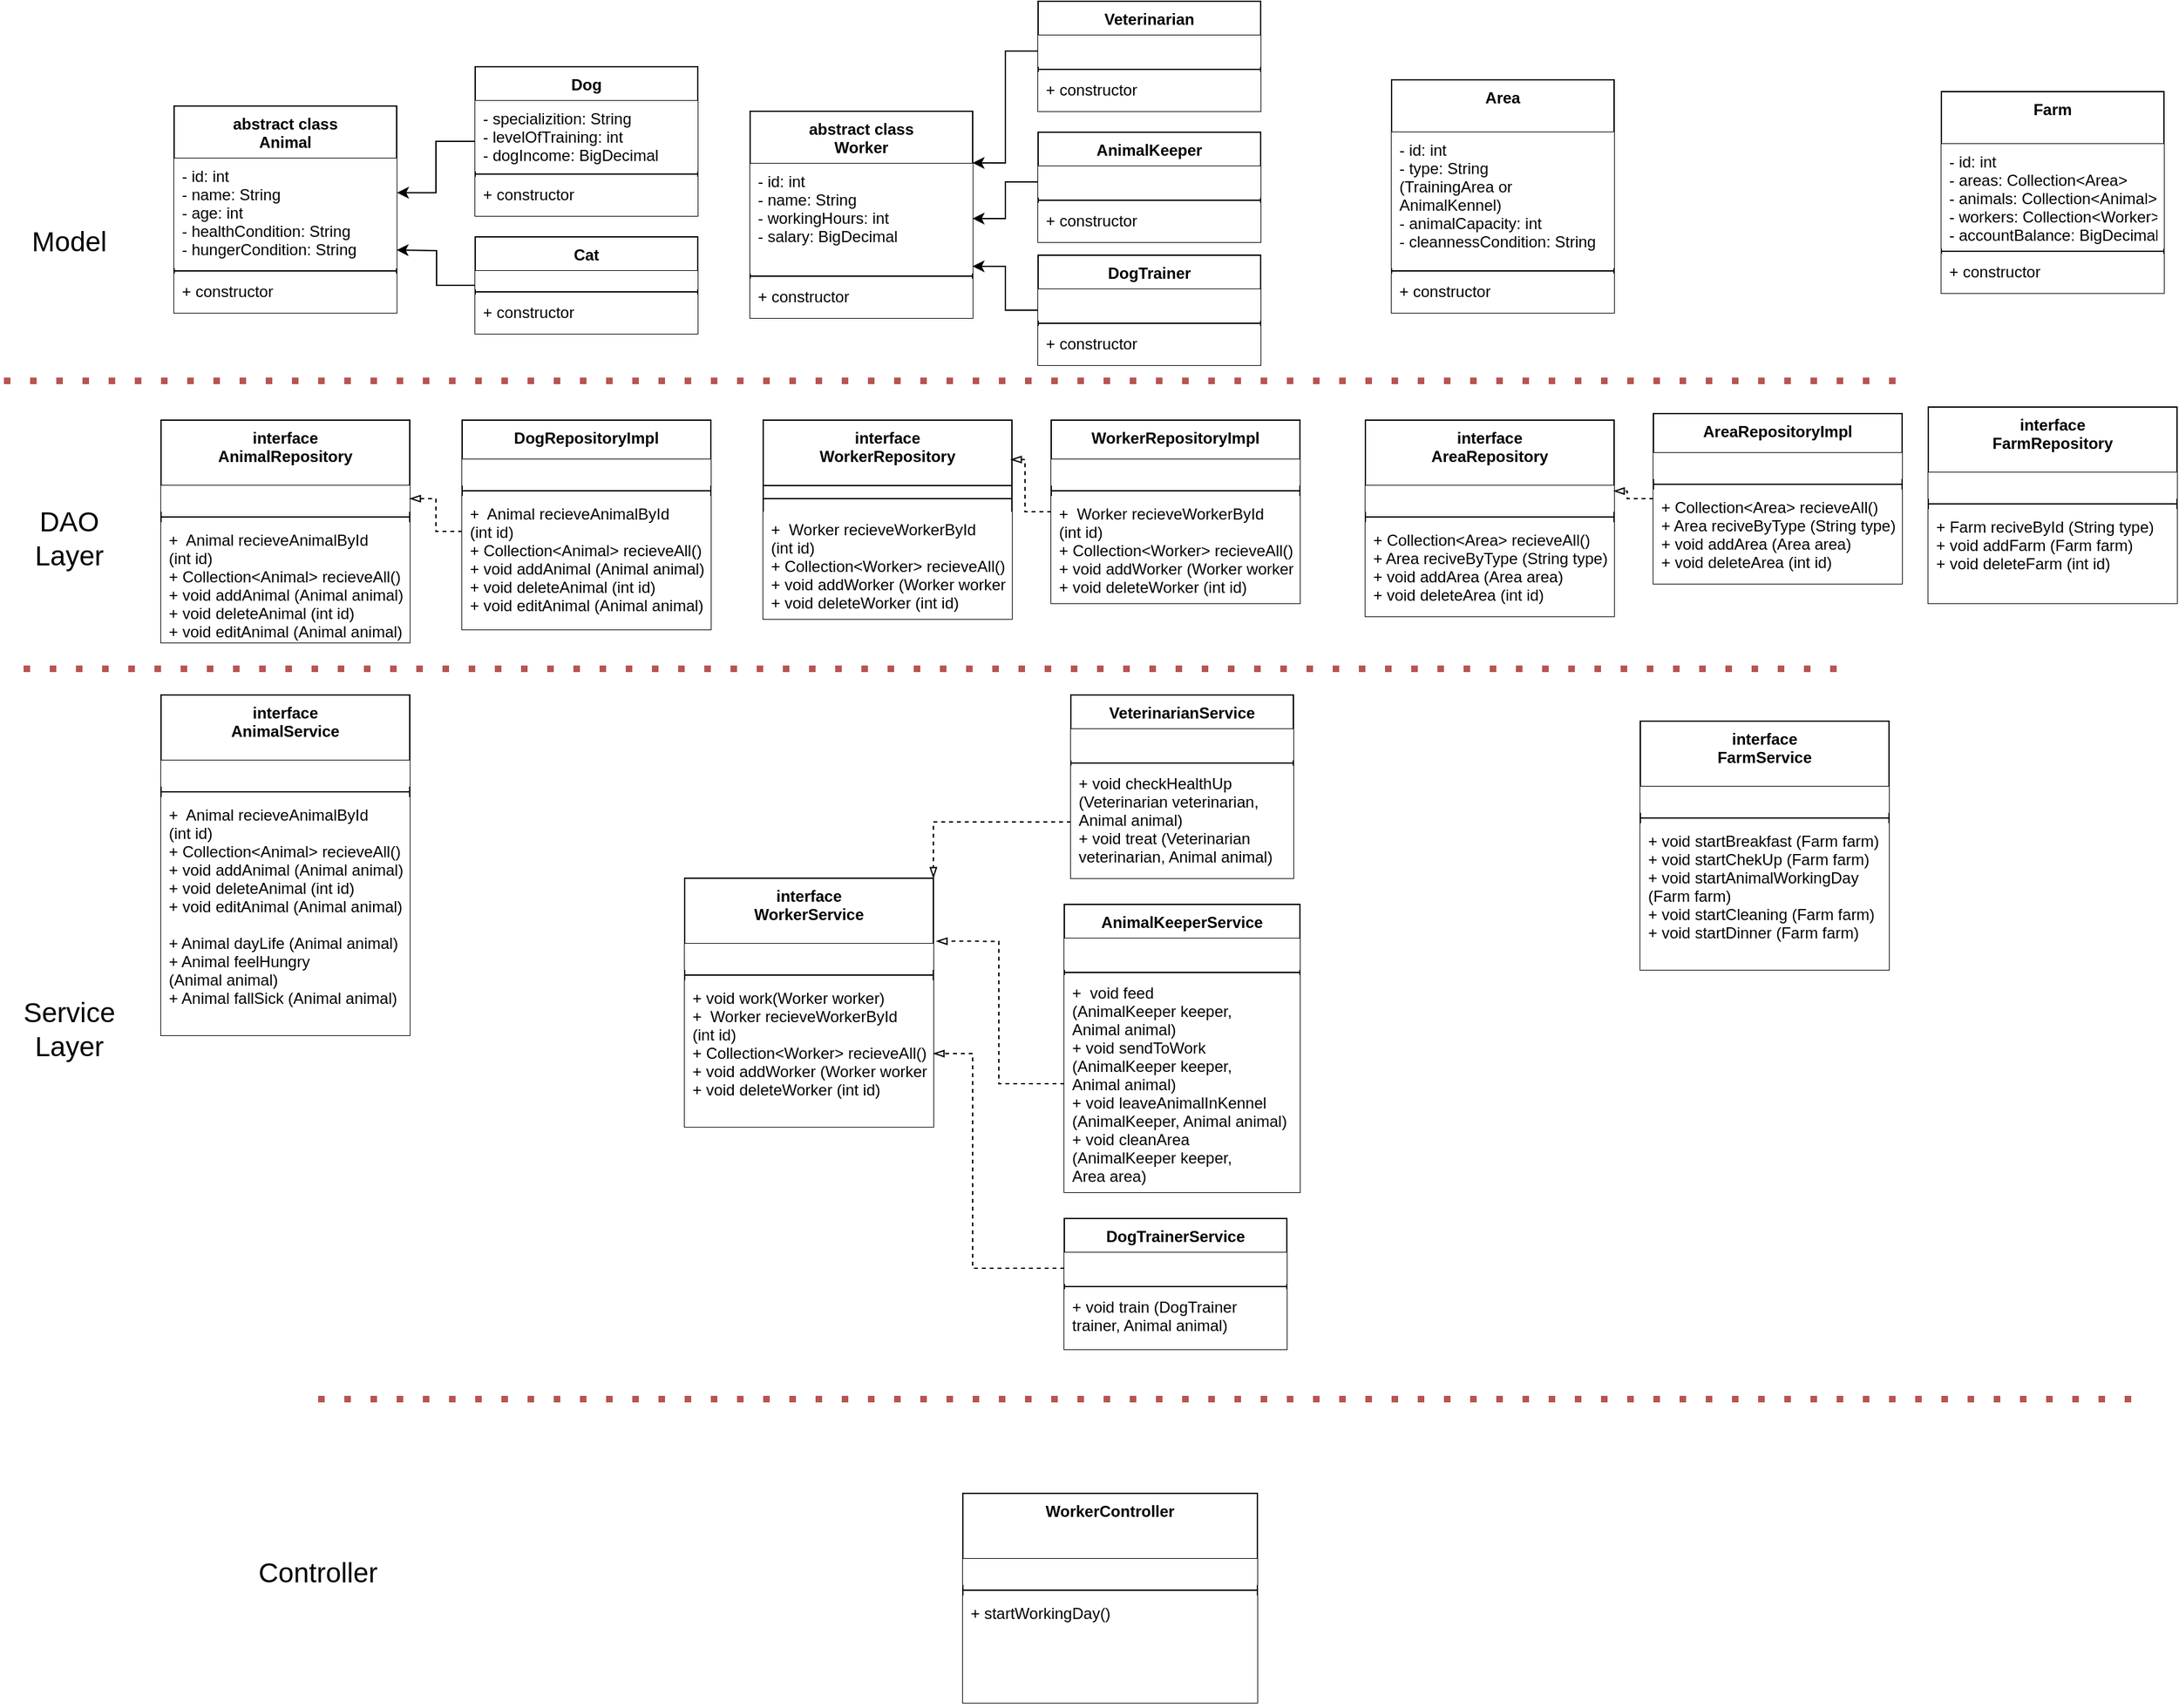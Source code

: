 <mxfile version="14.0.1" type="github">
  <diagram id="qElNir9mSqBX0WAW5DR5" name="Page-1">
    <mxGraphModel dx="1741" dy="1557" grid="1" gridSize="10" guides="1" tooltips="1" connect="1" arrows="1" fold="1" page="1" pageScale="1" pageWidth="850" pageHeight="1100" math="0" shadow="0">
      <root>
        <mxCell id="0" />
        <mxCell id="1" parent="0" />
        <mxCell id="aLwHEmpXXD0iLYEQgi4S-109" style="edgeStyle=orthogonalEdgeStyle;rounded=0;orthogonalLoop=1;jettySize=auto;html=1;entryX=1.002;entryY=0.312;entryDx=0;entryDy=0;entryPerimeter=0;" edge="1" parent="1" source="aLwHEmpXXD0iLYEQgi4S-1" target="aLwHEmpXXD0iLYEQgi4S-30">
          <mxGeometry relative="1" as="geometry" />
        </mxCell>
        <mxCell id="aLwHEmpXXD0iLYEQgi4S-1" value="Dog" style="swimlane;fontStyle=1;align=center;verticalAlign=top;childLayout=stackLayout;horizontal=1;startSize=26;horizontalStack=0;resizeParent=1;resizeParentMax=0;resizeLast=0;collapsible=1;marginBottom=0;fillColor=#FFFFFF;" vertex="1" parent="1">
          <mxGeometry x="-480" y="-1020" width="170" height="114" as="geometry" />
        </mxCell>
        <mxCell id="aLwHEmpXXD0iLYEQgi4S-2" value="- specializition: String&#xa;- levelOfTraining: int&#xa;- dogIncome: BigDecimal" style="text;strokeColor=none;align=left;verticalAlign=top;spacingLeft=4;spacingRight=4;overflow=hidden;rotatable=0;points=[[0,0.5],[1,0.5]];portConstraint=eastwest;fillColor=#ffffff;" vertex="1" parent="aLwHEmpXXD0iLYEQgi4S-1">
          <mxGeometry y="26" width="170" height="54" as="geometry" />
        </mxCell>
        <mxCell id="aLwHEmpXXD0iLYEQgi4S-3" value="" style="line;strokeWidth=1;fillColor=none;align=left;verticalAlign=middle;spacingTop=-1;spacingLeft=3;spacingRight=3;rotatable=0;labelPosition=right;points=[];portConstraint=eastwest;" vertex="1" parent="aLwHEmpXXD0iLYEQgi4S-1">
          <mxGeometry y="80" width="170" height="4" as="geometry" />
        </mxCell>
        <mxCell id="aLwHEmpXXD0iLYEQgi4S-4" value="+ constructor" style="text;strokeColor=none;align=left;verticalAlign=top;spacingLeft=4;spacingRight=4;overflow=hidden;rotatable=0;points=[[0,0.5],[1,0.5]];portConstraint=eastwest;fillColor=#ffffff;" vertex="1" parent="aLwHEmpXXD0iLYEQgi4S-1">
          <mxGeometry y="84" width="170" height="30" as="geometry" />
        </mxCell>
        <mxCell id="aLwHEmpXXD0iLYEQgi4S-5" value="AnimalKeeper" style="swimlane;fontStyle=1;align=center;verticalAlign=top;childLayout=stackLayout;horizontal=1;startSize=26;horizontalStack=0;resizeParent=1;resizeParentMax=0;resizeLast=0;collapsible=1;marginBottom=0;fillColor=#FFFFFF;" vertex="1" parent="1">
          <mxGeometry x="-50" y="-970" width="170" height="84" as="geometry" />
        </mxCell>
        <mxCell id="aLwHEmpXXD0iLYEQgi4S-6" value="" style="text;strokeColor=none;align=left;verticalAlign=top;spacingLeft=4;spacingRight=4;overflow=hidden;rotatable=0;points=[[0,0.5],[1,0.5]];portConstraint=eastwest;fillColor=#ffffff;" vertex="1" parent="aLwHEmpXXD0iLYEQgi4S-5">
          <mxGeometry y="26" width="170" height="24" as="geometry" />
        </mxCell>
        <mxCell id="aLwHEmpXXD0iLYEQgi4S-7" value="" style="line;strokeWidth=1;fillColor=none;align=left;verticalAlign=middle;spacingTop=-1;spacingLeft=3;spacingRight=3;rotatable=0;labelPosition=right;points=[];portConstraint=eastwest;" vertex="1" parent="aLwHEmpXXD0iLYEQgi4S-5">
          <mxGeometry y="50" width="170" height="4" as="geometry" />
        </mxCell>
        <mxCell id="aLwHEmpXXD0iLYEQgi4S-8" value="+ constructor" style="text;strokeColor=none;align=left;verticalAlign=top;spacingLeft=4;spacingRight=4;overflow=hidden;rotatable=0;points=[[0,0.5],[1,0.5]];portConstraint=eastwest;fillColor=#ffffff;" vertex="1" parent="aLwHEmpXXD0iLYEQgi4S-5">
          <mxGeometry y="54" width="170" height="30" as="geometry" />
        </mxCell>
        <mxCell id="aLwHEmpXXD0iLYEQgi4S-9" value="Veterinarian" style="swimlane;fontStyle=1;align=center;verticalAlign=top;childLayout=stackLayout;horizontal=1;startSize=26;horizontalStack=0;resizeParent=1;resizeParentMax=0;resizeLast=0;collapsible=1;marginBottom=0;fillColor=#FFFFFF;" vertex="1" parent="1">
          <mxGeometry x="-50" y="-1070" width="170" height="84" as="geometry" />
        </mxCell>
        <mxCell id="aLwHEmpXXD0iLYEQgi4S-10" value="" style="text;strokeColor=none;align=left;verticalAlign=top;spacingLeft=4;spacingRight=4;overflow=hidden;rotatable=0;points=[[0,0.5],[1,0.5]];portConstraint=eastwest;fillColor=#ffffff;" vertex="1" parent="aLwHEmpXXD0iLYEQgi4S-9">
          <mxGeometry y="26" width="170" height="24" as="geometry" />
        </mxCell>
        <mxCell id="aLwHEmpXXD0iLYEQgi4S-11" value="" style="line;strokeWidth=1;fillColor=none;align=left;verticalAlign=middle;spacingTop=-1;spacingLeft=3;spacingRight=3;rotatable=0;labelPosition=right;points=[];portConstraint=eastwest;" vertex="1" parent="aLwHEmpXXD0iLYEQgi4S-9">
          <mxGeometry y="50" width="170" height="4" as="geometry" />
        </mxCell>
        <mxCell id="aLwHEmpXXD0iLYEQgi4S-12" value="+ constructor" style="text;strokeColor=none;align=left;verticalAlign=top;spacingLeft=4;spacingRight=4;overflow=hidden;rotatable=0;points=[[0,0.5],[1,0.5]];portConstraint=eastwest;fillColor=#ffffff;" vertex="1" parent="aLwHEmpXXD0iLYEQgi4S-9">
          <mxGeometry y="54" width="170" height="30" as="geometry" />
        </mxCell>
        <mxCell id="aLwHEmpXXD0iLYEQgi4S-110" style="edgeStyle=orthogonalEdgeStyle;rounded=0;orthogonalLoop=1;jettySize=auto;html=1;exitX=0;exitY=0.5;exitDx=0;exitDy=0;" edge="1" parent="1" source="aLwHEmpXXD0iLYEQgi4S-21">
          <mxGeometry relative="1" as="geometry">
            <mxPoint x="-540" y="-880" as="targetPoint" />
          </mxGeometry>
        </mxCell>
        <mxCell id="aLwHEmpXXD0iLYEQgi4S-21" value="Cat" style="swimlane;fontStyle=1;align=center;verticalAlign=top;childLayout=stackLayout;horizontal=1;startSize=26;horizontalStack=0;resizeParent=1;resizeParentMax=0;resizeLast=0;collapsible=1;marginBottom=0;fillColor=#FFFFFF;" vertex="1" parent="1">
          <mxGeometry x="-480" y="-890" width="170" height="74" as="geometry" />
        </mxCell>
        <mxCell id="aLwHEmpXXD0iLYEQgi4S-22" value="" style="text;strokeColor=none;align=left;verticalAlign=top;spacingLeft=4;spacingRight=4;overflow=hidden;rotatable=0;points=[[0,0.5],[1,0.5]];portConstraint=eastwest;fillColor=#ffffff;" vertex="1" parent="aLwHEmpXXD0iLYEQgi4S-21">
          <mxGeometry y="26" width="170" height="14" as="geometry" />
        </mxCell>
        <mxCell id="aLwHEmpXXD0iLYEQgi4S-23" value="" style="line;strokeWidth=1;fillColor=none;align=left;verticalAlign=middle;spacingTop=-1;spacingLeft=3;spacingRight=3;rotatable=0;labelPosition=right;points=[];portConstraint=eastwest;" vertex="1" parent="aLwHEmpXXD0iLYEQgi4S-21">
          <mxGeometry y="40" width="170" height="4" as="geometry" />
        </mxCell>
        <mxCell id="aLwHEmpXXD0iLYEQgi4S-24" value="+ constructor" style="text;strokeColor=none;align=left;verticalAlign=top;spacingLeft=4;spacingRight=4;overflow=hidden;rotatable=0;points=[[0,0.5],[1,0.5]];portConstraint=eastwest;fillColor=#ffffff;" vertex="1" parent="aLwHEmpXXD0iLYEQgi4S-21">
          <mxGeometry y="44" width="170" height="30" as="geometry" />
        </mxCell>
        <mxCell id="aLwHEmpXXD0iLYEQgi4S-25" value="abstract class&#xa;Worker" style="swimlane;fontStyle=1;align=center;verticalAlign=top;childLayout=stackLayout;horizontal=1;startSize=40;horizontalStack=0;resizeParent=1;resizeParentMax=0;resizeLast=0;collapsible=1;marginBottom=0;fillColor=#FFFFFF;" vertex="1" parent="1">
          <mxGeometry x="-270" y="-986" width="170" height="158" as="geometry" />
        </mxCell>
        <mxCell id="aLwHEmpXXD0iLYEQgi4S-26" value="- id: int&#xa;- name: String&#xa;- workingHours: int&#xa;- salary: BigDecimal" style="text;strokeColor=none;align=left;verticalAlign=top;spacingLeft=4;spacingRight=4;overflow=hidden;rotatable=0;points=[[0,0.5],[1,0.5]];portConstraint=eastwest;fillColor=#ffffff;" vertex="1" parent="aLwHEmpXXD0iLYEQgi4S-25">
          <mxGeometry y="40" width="170" height="84" as="geometry" />
        </mxCell>
        <mxCell id="aLwHEmpXXD0iLYEQgi4S-27" value="" style="line;strokeWidth=1;fillColor=none;align=left;verticalAlign=middle;spacingTop=-1;spacingLeft=3;spacingRight=3;rotatable=0;labelPosition=right;points=[];portConstraint=eastwest;" vertex="1" parent="aLwHEmpXXD0iLYEQgi4S-25">
          <mxGeometry y="124" width="170" height="4" as="geometry" />
        </mxCell>
        <mxCell id="aLwHEmpXXD0iLYEQgi4S-28" value="+ constructor" style="text;strokeColor=none;align=left;verticalAlign=top;spacingLeft=4;spacingRight=4;overflow=hidden;rotatable=0;points=[[0,0.5],[1,0.5]];portConstraint=eastwest;fillColor=#ffffff;" vertex="1" parent="aLwHEmpXXD0iLYEQgi4S-25">
          <mxGeometry y="128" width="170" height="30" as="geometry" />
        </mxCell>
        <mxCell id="aLwHEmpXXD0iLYEQgi4S-29" value="abstract class&#xa;Animal" style="swimlane;fontStyle=1;align=center;verticalAlign=top;childLayout=stackLayout;horizontal=1;startSize=40;horizontalStack=0;resizeParent=1;resizeParentMax=0;resizeLast=0;collapsible=1;marginBottom=0;fillColor=#FFFFFF;" vertex="1" parent="1">
          <mxGeometry x="-710" y="-990" width="170" height="158" as="geometry" />
        </mxCell>
        <mxCell id="aLwHEmpXXD0iLYEQgi4S-30" value="- id: int&#xa;- name: String&#xa;- age: int&#xa;- healthCondition: String&#xa;- hungerCondition: String" style="text;strokeColor=none;align=left;verticalAlign=top;spacingLeft=4;spacingRight=4;overflow=hidden;rotatable=0;points=[[0,0.5],[1,0.5]];portConstraint=eastwest;fillColor=#ffffff;" vertex="1" parent="aLwHEmpXXD0iLYEQgi4S-29">
          <mxGeometry y="40" width="170" height="84" as="geometry" />
        </mxCell>
        <mxCell id="aLwHEmpXXD0iLYEQgi4S-31" value="" style="line;strokeWidth=1;fillColor=none;align=left;verticalAlign=middle;spacingTop=-1;spacingLeft=3;spacingRight=3;rotatable=0;labelPosition=right;points=[];portConstraint=eastwest;" vertex="1" parent="aLwHEmpXXD0iLYEQgi4S-29">
          <mxGeometry y="124" width="170" height="4" as="geometry" />
        </mxCell>
        <mxCell id="aLwHEmpXXD0iLYEQgi4S-32" value="+ constructor" style="text;strokeColor=none;align=left;verticalAlign=top;spacingLeft=4;spacingRight=4;overflow=hidden;rotatable=0;points=[[0,0.5],[1,0.5]];portConstraint=eastwest;fillColor=#ffffff;" vertex="1" parent="aLwHEmpXXD0iLYEQgi4S-29">
          <mxGeometry y="128" width="170" height="30" as="geometry" />
        </mxCell>
        <mxCell id="aLwHEmpXXD0iLYEQgi4S-34" value="Area" style="swimlane;fontStyle=1;align=center;verticalAlign=top;childLayout=stackLayout;horizontal=1;startSize=40;horizontalStack=0;resizeParent=1;resizeParentMax=0;resizeLast=0;collapsible=1;marginBottom=0;fillColor=#FFFFFF;" vertex="1" parent="1">
          <mxGeometry x="220" y="-1010" width="170" height="178" as="geometry" />
        </mxCell>
        <mxCell id="aLwHEmpXXD0iLYEQgi4S-35" value="- id: int&#xa;- type: String&#xa;(TrainingArea or &#xa;AnimalKennel)&#xa;- animalCapacity: int&#xa;- cleannessCondition: String&#xa;" style="text;strokeColor=none;align=left;verticalAlign=top;spacingLeft=4;spacingRight=4;overflow=hidden;rotatable=0;points=[[0,0.5],[1,0.5]];portConstraint=eastwest;fillColor=#ffffff;" vertex="1" parent="aLwHEmpXXD0iLYEQgi4S-34">
          <mxGeometry y="40" width="170" height="104" as="geometry" />
        </mxCell>
        <mxCell id="aLwHEmpXXD0iLYEQgi4S-36" value="" style="line;strokeWidth=1;fillColor=none;align=left;verticalAlign=middle;spacingTop=-1;spacingLeft=3;spacingRight=3;rotatable=0;labelPosition=right;points=[];portConstraint=eastwest;" vertex="1" parent="aLwHEmpXXD0iLYEQgi4S-34">
          <mxGeometry y="144" width="170" height="4" as="geometry" />
        </mxCell>
        <mxCell id="aLwHEmpXXD0iLYEQgi4S-37" value="+ constructor" style="text;strokeColor=none;align=left;verticalAlign=top;spacingLeft=4;spacingRight=4;overflow=hidden;rotatable=0;points=[[0,0.5],[1,0.5]];portConstraint=eastwest;fillColor=#ffffff;" vertex="1" parent="aLwHEmpXXD0iLYEQgi4S-34">
          <mxGeometry y="148" width="170" height="30" as="geometry" />
        </mxCell>
        <mxCell id="aLwHEmpXXD0iLYEQgi4S-38" value="" style="endArrow=none;dashed=1;html=1;dashPattern=1 3;strokeWidth=5;fillColor=#f8cecc;strokeColor=#b85450;" edge="1" parent="1">
          <mxGeometry width="50" height="50" relative="1" as="geometry">
            <mxPoint x="-840" y="-780" as="sourcePoint" />
            <mxPoint x="605" y="-780" as="targetPoint" />
          </mxGeometry>
        </mxCell>
        <mxCell id="aLwHEmpXXD0iLYEQgi4S-43" value="interface&#xa;AnimalRepository" style="swimlane;fontStyle=1;align=center;verticalAlign=top;childLayout=stackLayout;horizontal=1;startSize=50;horizontalStack=0;resizeParent=1;resizeParentMax=0;resizeLast=0;collapsible=1;marginBottom=0;fillColor=#FFFFFF;" vertex="1" parent="1">
          <mxGeometry x="-720" y="-750" width="190" height="170" as="geometry" />
        </mxCell>
        <mxCell id="aLwHEmpXXD0iLYEQgi4S-44" value="" style="text;strokeColor=none;align=left;verticalAlign=top;spacingLeft=4;spacingRight=4;overflow=hidden;rotatable=0;points=[[0,0.5],[1,0.5]];portConstraint=eastwest;fillColor=#ffffff;" vertex="1" parent="aLwHEmpXXD0iLYEQgi4S-43">
          <mxGeometry y="50" width="190" height="20" as="geometry" />
        </mxCell>
        <mxCell id="aLwHEmpXXD0iLYEQgi4S-45" value="" style="line;strokeWidth=1;fillColor=none;align=left;verticalAlign=middle;spacingTop=-1;spacingLeft=3;spacingRight=3;rotatable=0;labelPosition=right;points=[];portConstraint=eastwest;" vertex="1" parent="aLwHEmpXXD0iLYEQgi4S-43">
          <mxGeometry y="70" width="190" height="8" as="geometry" />
        </mxCell>
        <mxCell id="aLwHEmpXXD0iLYEQgi4S-46" value="+  Animal recieveAnimalById &#xa;(int id)&#xa;+ Collection&lt;Animal&gt; recieveAll()&#xa;+ void addAnimal (Animal animal)&#xa;+ void deleteAnimal (int id)&#xa;+ void editAnimal (Animal animal)" style="text;strokeColor=none;align=left;verticalAlign=top;spacingLeft=4;spacingRight=4;overflow=hidden;rotatable=0;points=[[0,0.5],[1,0.5]];portConstraint=eastwest;fillColor=#ffffff;" vertex="1" parent="aLwHEmpXXD0iLYEQgi4S-43">
          <mxGeometry y="78" width="190" height="92" as="geometry" />
        </mxCell>
        <mxCell id="aLwHEmpXXD0iLYEQgi4S-47" value="interface&#xa;WorkerRepository" style="swimlane;fontStyle=1;align=center;verticalAlign=top;childLayout=stackLayout;horizontal=1;startSize=50;horizontalStack=0;resizeParent=1;resizeParentMax=0;resizeLast=0;collapsible=1;marginBottom=0;fillColor=#FFFFFF;" vertex="1" parent="1">
          <mxGeometry x="-260" y="-750" width="190" height="152" as="geometry" />
        </mxCell>
        <mxCell id="aLwHEmpXXD0iLYEQgi4S-49" value="" style="line;strokeWidth=1;fillColor=none;align=left;verticalAlign=middle;spacingTop=-1;spacingLeft=3;spacingRight=3;rotatable=0;labelPosition=right;points=[];portConstraint=eastwest;" vertex="1" parent="aLwHEmpXXD0iLYEQgi4S-47">
          <mxGeometry y="50" width="190" height="20" as="geometry" />
        </mxCell>
        <mxCell id="aLwHEmpXXD0iLYEQgi4S-50" value="+  Worker recieveWorkerById &#xa;(int id)&#xa;+ Collection&lt;Worker&gt; recieveAll()&#xa;+ void addWorker (Worker worker)&#xa;+ void deleteWorker (int id)" style="text;strokeColor=none;align=left;verticalAlign=top;spacingLeft=4;spacingRight=4;overflow=hidden;rotatable=0;points=[[0,0.5],[1,0.5]];portConstraint=eastwest;fillColor=#ffffff;" vertex="1" parent="aLwHEmpXXD0iLYEQgi4S-47">
          <mxGeometry y="70" width="190" height="82" as="geometry" />
        </mxCell>
        <mxCell id="aLwHEmpXXD0iLYEQgi4S-51" value="interface&#xa;AreaRepository" style="swimlane;fontStyle=1;align=center;verticalAlign=top;childLayout=stackLayout;horizontal=1;startSize=50;horizontalStack=0;resizeParent=1;resizeParentMax=0;resizeLast=0;collapsible=1;marginBottom=0;fillColor=#FFFFFF;" vertex="1" parent="1">
          <mxGeometry x="200" y="-750" width="190" height="150" as="geometry" />
        </mxCell>
        <mxCell id="aLwHEmpXXD0iLYEQgi4S-52" value="" style="text;strokeColor=none;align=left;verticalAlign=top;spacingLeft=4;spacingRight=4;overflow=hidden;rotatable=0;points=[[0,0.5],[1,0.5]];portConstraint=eastwest;fillColor=#ffffff;" vertex="1" parent="aLwHEmpXXD0iLYEQgi4S-51">
          <mxGeometry y="50" width="190" height="20" as="geometry" />
        </mxCell>
        <mxCell id="aLwHEmpXXD0iLYEQgi4S-53" value="" style="line;strokeWidth=1;fillColor=none;align=left;verticalAlign=middle;spacingTop=-1;spacingLeft=3;spacingRight=3;rotatable=0;labelPosition=right;points=[];portConstraint=eastwest;" vertex="1" parent="aLwHEmpXXD0iLYEQgi4S-51">
          <mxGeometry y="70" width="190" height="8" as="geometry" />
        </mxCell>
        <mxCell id="aLwHEmpXXD0iLYEQgi4S-54" value="+ Collection&lt;Area&gt; recieveAll()&#xa;+ Area reciveByType (String type)&#xa;+ void addArea (Area area)&#xa;+ void deleteArea (int id)" style="text;strokeColor=none;align=left;verticalAlign=top;spacingLeft=4;spacingRight=4;overflow=hidden;rotatable=0;points=[[0,0.5],[1,0.5]];portConstraint=eastwest;fillColor=#ffffff;" vertex="1" parent="aLwHEmpXXD0iLYEQgi4S-51">
          <mxGeometry y="78" width="190" height="72" as="geometry" />
        </mxCell>
        <mxCell id="aLwHEmpXXD0iLYEQgi4S-114" style="edgeStyle=orthogonalEdgeStyle;rounded=0;orthogonalLoop=1;jettySize=auto;html=1;entryX=1;entryY=0.5;entryDx=0;entryDy=0;dashed=1;endArrow=blockThin;endFill=0;" edge="1" parent="1" source="aLwHEmpXXD0iLYEQgi4S-55" target="aLwHEmpXXD0iLYEQgi4S-44">
          <mxGeometry relative="1" as="geometry">
            <Array as="points">
              <mxPoint x="-510" y="-665" />
              <mxPoint x="-510" y="-690" />
            </Array>
          </mxGeometry>
        </mxCell>
        <mxCell id="aLwHEmpXXD0iLYEQgi4S-55" value="DogRepositoryImpl" style="swimlane;fontStyle=1;align=center;verticalAlign=top;childLayout=stackLayout;horizontal=1;startSize=30;horizontalStack=0;resizeParent=1;resizeParentMax=0;resizeLast=0;collapsible=1;marginBottom=0;fillColor=#FFFFFF;" vertex="1" parent="1">
          <mxGeometry x="-490" y="-750" width="190" height="160" as="geometry" />
        </mxCell>
        <mxCell id="aLwHEmpXXD0iLYEQgi4S-56" value="" style="text;strokeColor=none;align=left;verticalAlign=top;spacingLeft=4;spacingRight=4;overflow=hidden;rotatable=0;points=[[0,0.5],[1,0.5]];portConstraint=eastwest;fillColor=#ffffff;" vertex="1" parent="aLwHEmpXXD0iLYEQgi4S-55">
          <mxGeometry y="30" width="190" height="10" as="geometry" />
        </mxCell>
        <mxCell id="aLwHEmpXXD0iLYEQgi4S-48" value="" style="text;strokeColor=none;align=left;verticalAlign=top;spacingLeft=4;spacingRight=4;overflow=hidden;rotatable=0;points=[[0,0.5],[1,0.5]];portConstraint=eastwest;fillColor=#ffffff;" vertex="1" parent="aLwHEmpXXD0iLYEQgi4S-55">
          <mxGeometry y="40" width="190" height="10" as="geometry" />
        </mxCell>
        <mxCell id="aLwHEmpXXD0iLYEQgi4S-57" value="" style="line;strokeWidth=1;fillColor=none;align=left;verticalAlign=middle;spacingTop=-1;spacingLeft=3;spacingRight=3;rotatable=0;labelPosition=right;points=[];portConstraint=eastwest;" vertex="1" parent="aLwHEmpXXD0iLYEQgi4S-55">
          <mxGeometry y="50" width="190" height="8" as="geometry" />
        </mxCell>
        <mxCell id="aLwHEmpXXD0iLYEQgi4S-58" value="+  Animal recieveAnimalById &#xa;(int id)&#xa;+ Collection&lt;Animal&gt; recieveAll()&#xa;+ void addAnimal (Animal animal)&#xa;+ void deleteAnimal (int id)&#xa;+ void editAnimal (Animal animal)" style="text;strokeColor=none;align=left;verticalAlign=top;spacingLeft=4;spacingRight=4;overflow=hidden;rotatable=0;points=[[0,0.5],[1,0.5]];portConstraint=eastwest;fillColor=#ffffff;" vertex="1" parent="aLwHEmpXXD0iLYEQgi4S-55">
          <mxGeometry y="58" width="190" height="102" as="geometry" />
        </mxCell>
        <mxCell id="aLwHEmpXXD0iLYEQgi4S-59" value="" style="endArrow=none;dashed=1;html=1;dashPattern=1 3;strokeWidth=5;fillColor=#f8cecc;strokeColor=#b85450;" edge="1" parent="1">
          <mxGeometry width="50" height="50" relative="1" as="geometry">
            <mxPoint x="-825.0" y="-560" as="sourcePoint" />
            <mxPoint x="575" y="-560" as="targetPoint" />
          </mxGeometry>
        </mxCell>
        <mxCell id="aLwHEmpXXD0iLYEQgi4S-60" value="&lt;span style=&quot;font-size: 21px&quot;&gt;Model&lt;/span&gt;" style="text;html=1;strokeColor=none;fillColor=none;align=center;verticalAlign=middle;whiteSpace=wrap;rounded=0;strokeWidth=1;" vertex="1" parent="1">
          <mxGeometry x="-840" y="-927" width="100" height="80" as="geometry" />
        </mxCell>
        <mxCell id="aLwHEmpXXD0iLYEQgi4S-61" value="&lt;font style=&quot;font-size: 21px&quot;&gt;DAO Layer&lt;/font&gt;" style="text;html=1;strokeColor=none;fillColor=none;align=center;verticalAlign=middle;whiteSpace=wrap;rounded=0;strokeWidth=1;" vertex="1" parent="1">
          <mxGeometry x="-840" y="-700" width="100" height="80" as="geometry" />
        </mxCell>
        <mxCell id="aLwHEmpXXD0iLYEQgi4S-62" value="&lt;font style=&quot;font-size: 21px&quot;&gt;Service Layer&lt;/font&gt;" style="text;html=1;strokeColor=none;fillColor=none;align=center;verticalAlign=middle;whiteSpace=wrap;rounded=0;strokeWidth=1;" vertex="1" parent="1">
          <mxGeometry x="-840" y="-325" width="100" height="80" as="geometry" />
        </mxCell>
        <mxCell id="aLwHEmpXXD0iLYEQgi4S-75" value="interface&#xa;WorkerService" style="swimlane;fontStyle=1;align=center;verticalAlign=top;childLayout=stackLayout;horizontal=1;startSize=50;horizontalStack=0;resizeParent=1;resizeParentMax=0;resizeLast=0;collapsible=1;marginBottom=0;fillColor=#FFFFFF;" vertex="1" parent="1">
          <mxGeometry x="-320" y="-400" width="190" height="190" as="geometry" />
        </mxCell>
        <mxCell id="aLwHEmpXXD0iLYEQgi4S-76" value="" style="text;strokeColor=none;align=left;verticalAlign=top;spacingLeft=4;spacingRight=4;overflow=hidden;rotatable=0;points=[[0,0.5],[1,0.5]];portConstraint=eastwest;fillColor=#ffffff;" vertex="1" parent="aLwHEmpXXD0iLYEQgi4S-75">
          <mxGeometry y="50" width="190" height="20" as="geometry" />
        </mxCell>
        <mxCell id="aLwHEmpXXD0iLYEQgi4S-77" value="" style="line;strokeWidth=1;fillColor=none;align=left;verticalAlign=middle;spacingTop=-1;spacingLeft=3;spacingRight=3;rotatable=0;labelPosition=right;points=[];portConstraint=eastwest;" vertex="1" parent="aLwHEmpXXD0iLYEQgi4S-75">
          <mxGeometry y="70" width="190" height="8" as="geometry" />
        </mxCell>
        <mxCell id="aLwHEmpXXD0iLYEQgi4S-78" value="+ void work(Worker worker)&#xa;+  Worker recieveWorkerById &#xa;(int id)&#xa;+ Collection&lt;Worker&gt; recieveAll()&#xa;+ void addWorker (Worker worker)&#xa;+ void deleteWorker (int id)" style="text;strokeColor=none;align=left;verticalAlign=top;spacingLeft=4;spacingRight=4;overflow=hidden;rotatable=0;points=[[0,0.5],[1,0.5]];portConstraint=eastwest;fillColor=#ffffff;" vertex="1" parent="aLwHEmpXXD0iLYEQgi4S-75">
          <mxGeometry y="78" width="190" height="112" as="geometry" />
        </mxCell>
        <mxCell id="aLwHEmpXXD0iLYEQgi4S-113" style="edgeStyle=orthogonalEdgeStyle;rounded=0;orthogonalLoop=1;jettySize=auto;html=1;exitX=0;exitY=0.5;exitDx=0;exitDy=0;entryX=1;entryY=0.75;entryDx=0;entryDy=0;" edge="1" parent="1" source="aLwHEmpXXD0iLYEQgi4S-83" target="aLwHEmpXXD0iLYEQgi4S-25">
          <mxGeometry relative="1" as="geometry" />
        </mxCell>
        <mxCell id="aLwHEmpXXD0iLYEQgi4S-83" value="DogTrainer" style="swimlane;fontStyle=1;align=center;verticalAlign=top;childLayout=stackLayout;horizontal=1;startSize=26;horizontalStack=0;resizeParent=1;resizeParentMax=0;resizeLast=0;collapsible=1;marginBottom=0;fillColor=#FFFFFF;" vertex="1" parent="1">
          <mxGeometry x="-50" y="-876" width="170" height="84" as="geometry" />
        </mxCell>
        <mxCell id="aLwHEmpXXD0iLYEQgi4S-84" value="" style="text;strokeColor=none;align=left;verticalAlign=top;spacingLeft=4;spacingRight=4;overflow=hidden;rotatable=0;points=[[0,0.5],[1,0.5]];portConstraint=eastwest;fillColor=#ffffff;" vertex="1" parent="aLwHEmpXXD0iLYEQgi4S-83">
          <mxGeometry y="26" width="170" height="24" as="geometry" />
        </mxCell>
        <mxCell id="aLwHEmpXXD0iLYEQgi4S-85" value="" style="line;strokeWidth=1;fillColor=none;align=left;verticalAlign=middle;spacingTop=-1;spacingLeft=3;spacingRight=3;rotatable=0;labelPosition=right;points=[];portConstraint=eastwest;" vertex="1" parent="aLwHEmpXXD0iLYEQgi4S-83">
          <mxGeometry y="50" width="170" height="4" as="geometry" />
        </mxCell>
        <mxCell id="aLwHEmpXXD0iLYEQgi4S-86" value="+ constructor" style="text;strokeColor=none;align=left;verticalAlign=top;spacingLeft=4;spacingRight=4;overflow=hidden;rotatable=0;points=[[0,0.5],[1,0.5]];portConstraint=eastwest;fillColor=#ffffff;" vertex="1" parent="aLwHEmpXXD0iLYEQgi4S-83">
          <mxGeometry y="54" width="170" height="30" as="geometry" />
        </mxCell>
        <mxCell id="aLwHEmpXXD0iLYEQgi4S-87" value="AnimalKeeperService" style="swimlane;fontStyle=1;align=center;verticalAlign=top;childLayout=stackLayout;horizontal=1;startSize=26;horizontalStack=0;resizeParent=1;resizeParentMax=0;resizeLast=0;collapsible=1;marginBottom=0;fillColor=#FFFFFF;" vertex="1" parent="1">
          <mxGeometry x="-30" y="-380" width="180" height="220" as="geometry" />
        </mxCell>
        <mxCell id="aLwHEmpXXD0iLYEQgi4S-88" value="" style="text;strokeColor=none;align=left;verticalAlign=top;spacingLeft=4;spacingRight=4;overflow=hidden;rotatable=0;points=[[0,0.5],[1,0.5]];portConstraint=eastwest;fillColor=#ffffff;" vertex="1" parent="aLwHEmpXXD0iLYEQgi4S-87">
          <mxGeometry y="26" width="180" height="24" as="geometry" />
        </mxCell>
        <mxCell id="aLwHEmpXXD0iLYEQgi4S-89" value="" style="line;strokeWidth=1;fillColor=none;align=left;verticalAlign=middle;spacingTop=-1;spacingLeft=3;spacingRight=3;rotatable=0;labelPosition=right;points=[];portConstraint=eastwest;" vertex="1" parent="aLwHEmpXXD0iLYEQgi4S-87">
          <mxGeometry y="50" width="180" height="4" as="geometry" />
        </mxCell>
        <mxCell id="aLwHEmpXXD0iLYEQgi4S-90" value="+  void feed&#xa;(AnimalKeeper keeper, &#xa;Animal animal)&#xa;+ void sendToWork &#xa;(AnimalKeeper keeper, &#xa;Animal animal)&#xa;+ void leaveAnimalInKennel &#xa;(AnimalKeeper, Animal animal)&#xa;+ void cleanArea &#xa;(AnimalKeeper keeper, &#xa;Area area)" style="text;strokeColor=none;align=left;verticalAlign=top;spacingLeft=4;spacingRight=4;overflow=hidden;rotatable=0;points=[[0,0.5],[1,0.5]];portConstraint=eastwest;fillColor=#ffffff;" vertex="1" parent="aLwHEmpXXD0iLYEQgi4S-87">
          <mxGeometry y="54" width="180" height="166" as="geometry" />
        </mxCell>
        <mxCell id="aLwHEmpXXD0iLYEQgi4S-91" value="VeterinarianService" style="swimlane;fontStyle=1;align=center;verticalAlign=top;childLayout=stackLayout;horizontal=1;startSize=26;horizontalStack=0;resizeParent=1;resizeParentMax=0;resizeLast=0;collapsible=1;marginBottom=0;fillColor=#FFFFFF;" vertex="1" parent="1">
          <mxGeometry x="-25" y="-540" width="170" height="140" as="geometry" />
        </mxCell>
        <mxCell id="aLwHEmpXXD0iLYEQgi4S-92" value="" style="text;strokeColor=none;align=left;verticalAlign=top;spacingLeft=4;spacingRight=4;overflow=hidden;rotatable=0;points=[[0,0.5],[1,0.5]];portConstraint=eastwest;fillColor=#ffffff;" vertex="1" parent="aLwHEmpXXD0iLYEQgi4S-91">
          <mxGeometry y="26" width="170" height="24" as="geometry" />
        </mxCell>
        <mxCell id="aLwHEmpXXD0iLYEQgi4S-93" value="" style="line;strokeWidth=1;fillColor=none;align=left;verticalAlign=middle;spacingTop=-1;spacingLeft=3;spacingRight=3;rotatable=0;labelPosition=right;points=[];portConstraint=eastwest;" vertex="1" parent="aLwHEmpXXD0iLYEQgi4S-91">
          <mxGeometry y="50" width="170" height="4" as="geometry" />
        </mxCell>
        <mxCell id="aLwHEmpXXD0iLYEQgi4S-94" value="+ void checkHealthUp&#xa;(Veterinarian veterinarian, &#xa;Animal animal)&#xa;+ void treat (Veterinarian &#xa;veterinarian, Animal animal)" style="text;strokeColor=none;align=left;verticalAlign=top;spacingLeft=4;spacingRight=4;overflow=hidden;rotatable=0;points=[[0,0.5],[1,0.5]];portConstraint=eastwest;fillColor=#ffffff;" vertex="1" parent="aLwHEmpXXD0iLYEQgi4S-91">
          <mxGeometry y="54" width="170" height="86" as="geometry" />
        </mxCell>
        <mxCell id="aLwHEmpXXD0iLYEQgi4S-95" value="DogTrainerService" style="swimlane;fontStyle=1;align=center;verticalAlign=top;childLayout=stackLayout;horizontal=1;startSize=26;horizontalStack=0;resizeParent=1;resizeParentMax=0;resizeLast=0;collapsible=1;marginBottom=0;fillColor=#FFFFFF;" vertex="1" parent="1">
          <mxGeometry x="-30" y="-140" width="170" height="100" as="geometry" />
        </mxCell>
        <mxCell id="aLwHEmpXXD0iLYEQgi4S-96" value="" style="text;strokeColor=none;align=left;verticalAlign=top;spacingLeft=4;spacingRight=4;overflow=hidden;rotatable=0;points=[[0,0.5],[1,0.5]];portConstraint=eastwest;fillColor=#ffffff;" vertex="1" parent="aLwHEmpXXD0iLYEQgi4S-95">
          <mxGeometry y="26" width="170" height="24" as="geometry" />
        </mxCell>
        <mxCell id="aLwHEmpXXD0iLYEQgi4S-97" value="" style="line;strokeWidth=1;fillColor=none;align=left;verticalAlign=middle;spacingTop=-1;spacingLeft=3;spacingRight=3;rotatable=0;labelPosition=right;points=[];portConstraint=eastwest;" vertex="1" parent="aLwHEmpXXD0iLYEQgi4S-95">
          <mxGeometry y="50" width="170" height="4" as="geometry" />
        </mxCell>
        <mxCell id="aLwHEmpXXD0iLYEQgi4S-98" value="+ void train (DogTrainer &#xa;trainer, Animal animal)" style="text;strokeColor=none;align=left;verticalAlign=top;spacingLeft=4;spacingRight=4;overflow=hidden;rotatable=0;points=[[0,0.5],[1,0.5]];portConstraint=eastwest;fillColor=#ffffff;" vertex="1" parent="aLwHEmpXXD0iLYEQgi4S-95">
          <mxGeometry y="54" width="170" height="46" as="geometry" />
        </mxCell>
        <mxCell id="aLwHEmpXXD0iLYEQgi4S-116" style="edgeStyle=orthogonalEdgeStyle;rounded=0;orthogonalLoop=1;jettySize=auto;html=1;exitX=0;exitY=0.5;exitDx=0;exitDy=0;entryX=0.995;entryY=0.198;entryDx=0;entryDy=0;entryPerimeter=0;dashed=1;endArrow=blockThin;endFill=0;" edge="1" parent="1" source="aLwHEmpXXD0iLYEQgi4S-99" target="aLwHEmpXXD0iLYEQgi4S-47">
          <mxGeometry relative="1" as="geometry" />
        </mxCell>
        <mxCell id="aLwHEmpXXD0iLYEQgi4S-99" value="WorkerRepositoryImpl" style="swimlane;fontStyle=1;align=center;verticalAlign=top;childLayout=stackLayout;horizontal=1;startSize=30;horizontalStack=0;resizeParent=1;resizeParentMax=0;resizeLast=0;collapsible=1;marginBottom=0;fillColor=#FFFFFF;" vertex="1" parent="1">
          <mxGeometry x="-40" y="-750" width="190" height="140" as="geometry" />
        </mxCell>
        <mxCell id="aLwHEmpXXD0iLYEQgi4S-100" value="" style="text;strokeColor=none;align=left;verticalAlign=top;spacingLeft=4;spacingRight=4;overflow=hidden;rotatable=0;points=[[0,0.5],[1,0.5]];portConstraint=eastwest;fillColor=#ffffff;" vertex="1" parent="aLwHEmpXXD0iLYEQgi4S-99">
          <mxGeometry y="30" width="190" height="20" as="geometry" />
        </mxCell>
        <mxCell id="aLwHEmpXXD0iLYEQgi4S-101" value="" style="line;strokeWidth=1;fillColor=none;align=left;verticalAlign=middle;spacingTop=-1;spacingLeft=3;spacingRight=3;rotatable=0;labelPosition=right;points=[];portConstraint=eastwest;" vertex="1" parent="aLwHEmpXXD0iLYEQgi4S-99">
          <mxGeometry y="50" width="190" height="8" as="geometry" />
        </mxCell>
        <mxCell id="aLwHEmpXXD0iLYEQgi4S-102" value="+  Worker recieveWorkerById &#xa;(int id)&#xa;+ Collection&lt;Worker&gt; recieveAll()&#xa;+ void addWorker (Worker worker)&#xa;+ void deleteWorker (int id)" style="text;strokeColor=none;align=left;verticalAlign=top;spacingLeft=4;spacingRight=4;overflow=hidden;rotatable=0;points=[[0,0.5],[1,0.5]];portConstraint=eastwest;fillColor=#ffffff;" vertex="1" parent="aLwHEmpXXD0iLYEQgi4S-99">
          <mxGeometry y="58" width="190" height="82" as="geometry" />
        </mxCell>
        <mxCell id="aLwHEmpXXD0iLYEQgi4S-117" style="edgeStyle=orthogonalEdgeStyle;rounded=0;orthogonalLoop=1;jettySize=auto;html=1;entryX=0.998;entryY=0.208;entryDx=0;entryDy=0;entryPerimeter=0;dashed=1;endArrow=blockThin;endFill=0;" edge="1" parent="1" source="aLwHEmpXXD0iLYEQgi4S-103" target="aLwHEmpXXD0iLYEQgi4S-52">
          <mxGeometry relative="1" as="geometry" />
        </mxCell>
        <mxCell id="aLwHEmpXXD0iLYEQgi4S-103" value="AreaRepositoryImpl" style="swimlane;fontStyle=1;align=center;verticalAlign=top;childLayout=stackLayout;horizontal=1;startSize=30;horizontalStack=0;resizeParent=1;resizeParentMax=0;resizeLast=0;collapsible=1;marginBottom=0;fillColor=#FFFFFF;" vertex="1" parent="1">
          <mxGeometry x="420" y="-755" width="190" height="130" as="geometry" />
        </mxCell>
        <mxCell id="aLwHEmpXXD0iLYEQgi4S-104" value="" style="text;strokeColor=none;align=left;verticalAlign=top;spacingLeft=4;spacingRight=4;overflow=hidden;rotatable=0;points=[[0,0.5],[1,0.5]];portConstraint=eastwest;fillColor=#ffffff;" vertex="1" parent="aLwHEmpXXD0iLYEQgi4S-103">
          <mxGeometry y="30" width="190" height="20" as="geometry" />
        </mxCell>
        <mxCell id="aLwHEmpXXD0iLYEQgi4S-105" value="" style="line;strokeWidth=1;fillColor=none;align=left;verticalAlign=middle;spacingTop=-1;spacingLeft=3;spacingRight=3;rotatable=0;labelPosition=right;points=[];portConstraint=eastwest;" vertex="1" parent="aLwHEmpXXD0iLYEQgi4S-103">
          <mxGeometry y="50" width="190" height="8" as="geometry" />
        </mxCell>
        <mxCell id="aLwHEmpXXD0iLYEQgi4S-106" value="+ Collection&lt;Area&gt; recieveAll()&#xa;+ Area reciveByType (String type)&#xa;+ void addArea (Area area)&#xa;+ void deleteArea (int id)" style="text;strokeColor=none;align=left;verticalAlign=top;spacingLeft=4;spacingRight=4;overflow=hidden;rotatable=0;points=[[0,0.5],[1,0.5]];portConstraint=eastwest;fillColor=#ffffff;" vertex="1" parent="aLwHEmpXXD0iLYEQgi4S-103">
          <mxGeometry y="58" width="190" height="72" as="geometry" />
        </mxCell>
        <mxCell id="aLwHEmpXXD0iLYEQgi4S-111" style="edgeStyle=orthogonalEdgeStyle;rounded=0;orthogonalLoop=1;jettySize=auto;html=1;entryX=1;entryY=0.25;entryDx=0;entryDy=0;" edge="1" parent="1" source="aLwHEmpXXD0iLYEQgi4S-10" target="aLwHEmpXXD0iLYEQgi4S-25">
          <mxGeometry relative="1" as="geometry" />
        </mxCell>
        <mxCell id="aLwHEmpXXD0iLYEQgi4S-112" style="edgeStyle=orthogonalEdgeStyle;rounded=0;orthogonalLoop=1;jettySize=auto;html=1;exitX=0;exitY=0.5;exitDx=0;exitDy=0;entryX=1;entryY=0.5;entryDx=0;entryDy=0;" edge="1" parent="1" source="aLwHEmpXXD0iLYEQgi4S-6" target="aLwHEmpXXD0iLYEQgi4S-26">
          <mxGeometry relative="1" as="geometry" />
        </mxCell>
        <mxCell id="aLwHEmpXXD0iLYEQgi4S-118" style="edgeStyle=orthogonalEdgeStyle;rounded=0;orthogonalLoop=1;jettySize=auto;html=1;entryX=1;entryY=0;entryDx=0;entryDy=0;dashed=1;endArrow=blockThin;endFill=0;" edge="1" parent="1" source="aLwHEmpXXD0iLYEQgi4S-94" target="aLwHEmpXXD0iLYEQgi4S-75">
          <mxGeometry relative="1" as="geometry" />
        </mxCell>
        <mxCell id="aLwHEmpXXD0iLYEQgi4S-119" style="edgeStyle=orthogonalEdgeStyle;rounded=0;orthogonalLoop=1;jettySize=auto;html=1;entryX=1.012;entryY=-0.092;entryDx=0;entryDy=0;entryPerimeter=0;dashed=1;endArrow=blockThin;endFill=0;" edge="1" parent="1" source="aLwHEmpXXD0iLYEQgi4S-90" target="aLwHEmpXXD0iLYEQgi4S-76">
          <mxGeometry relative="1" as="geometry" />
        </mxCell>
        <mxCell id="aLwHEmpXXD0iLYEQgi4S-120" style="edgeStyle=orthogonalEdgeStyle;rounded=0;orthogonalLoop=1;jettySize=auto;html=1;entryX=1;entryY=0.5;entryDx=0;entryDy=0;dashed=1;endArrow=blockThin;endFill=0;" edge="1" parent="1" source="aLwHEmpXXD0iLYEQgi4S-96" target="aLwHEmpXXD0iLYEQgi4S-78">
          <mxGeometry relative="1" as="geometry">
            <Array as="points">
              <mxPoint x="-100" y="-102" />
              <mxPoint x="-100" y="-266" />
            </Array>
          </mxGeometry>
        </mxCell>
        <mxCell id="aLwHEmpXXD0iLYEQgi4S-124" value="WorkerController" style="swimlane;fontStyle=1;align=center;verticalAlign=top;childLayout=stackLayout;horizontal=1;startSize=50;horizontalStack=0;resizeParent=1;resizeParentMax=0;resizeLast=0;collapsible=1;marginBottom=0;fillColor=#FFFFFF;" vertex="1" parent="1">
          <mxGeometry x="-107.5" y="70" width="225" height="160" as="geometry" />
        </mxCell>
        <mxCell id="aLwHEmpXXD0iLYEQgi4S-125" value="" style="text;strokeColor=none;align=left;verticalAlign=top;spacingLeft=4;spacingRight=4;overflow=hidden;rotatable=0;points=[[0,0.5],[1,0.5]];portConstraint=eastwest;fillColor=#ffffff;" vertex="1" parent="aLwHEmpXXD0iLYEQgi4S-124">
          <mxGeometry y="50" width="225" height="20" as="geometry" />
        </mxCell>
        <mxCell id="aLwHEmpXXD0iLYEQgi4S-126" value="" style="line;strokeWidth=1;fillColor=none;align=left;verticalAlign=middle;spacingTop=-1;spacingLeft=3;spacingRight=3;rotatable=0;labelPosition=right;points=[];portConstraint=eastwest;" vertex="1" parent="aLwHEmpXXD0iLYEQgi4S-124">
          <mxGeometry y="70" width="225" height="8" as="geometry" />
        </mxCell>
        <mxCell id="aLwHEmpXXD0iLYEQgi4S-127" value="+ startWorkingDay()" style="text;strokeColor=none;align=left;verticalAlign=top;spacingLeft=4;spacingRight=4;overflow=hidden;rotatable=0;points=[[0,0.5],[1,0.5]];portConstraint=eastwest;fillColor=#ffffff;" vertex="1" parent="aLwHEmpXXD0iLYEQgi4S-124">
          <mxGeometry y="78" width="225" height="82" as="geometry" />
        </mxCell>
        <mxCell id="aLwHEmpXXD0iLYEQgi4S-128" value="" style="endArrow=none;dashed=1;html=1;dashPattern=1 3;strokeWidth=5;fillColor=#f8cecc;strokeColor=#b85450;" edge="1" parent="1">
          <mxGeometry width="50" height="50" relative="1" as="geometry">
            <mxPoint x="-600" y="-2" as="sourcePoint" />
            <mxPoint x="800" y="-2" as="targetPoint" />
          </mxGeometry>
        </mxCell>
        <mxCell id="aLwHEmpXXD0iLYEQgi4S-129" value="&lt;span style=&quot;font-size: 21px&quot;&gt;Controller&lt;/span&gt;" style="text;html=1;strokeColor=none;fillColor=none;align=center;verticalAlign=middle;whiteSpace=wrap;rounded=0;strokeWidth=1;" vertex="1" parent="1">
          <mxGeometry x="-650" y="90" width="100" height="80" as="geometry" />
        </mxCell>
        <mxCell id="aLwHEmpXXD0iLYEQgi4S-130" value="Farm" style="swimlane;fontStyle=1;align=center;verticalAlign=top;childLayout=stackLayout;horizontal=1;startSize=40;horizontalStack=0;resizeParent=1;resizeParentMax=0;resizeLast=0;collapsible=1;marginBottom=0;fillColor=#FFFFFF;" vertex="1" parent="1">
          <mxGeometry x="640" y="-1001" width="170" height="154" as="geometry" />
        </mxCell>
        <mxCell id="aLwHEmpXXD0iLYEQgi4S-131" value="- id: int&#xa;- areas: Collection&lt;Area&gt;&#xa;- animals: Collection&lt;Animal&gt;&#xa;- workers: Collection&lt;Worker&gt;&#xa;- accountBalance: BigDecimal" style="text;strokeColor=none;align=left;verticalAlign=top;spacingLeft=4;spacingRight=4;overflow=hidden;rotatable=0;points=[[0,0.5],[1,0.5]];portConstraint=eastwest;fillColor=#ffffff;" vertex="1" parent="aLwHEmpXXD0iLYEQgi4S-130">
          <mxGeometry y="40" width="170" height="80" as="geometry" />
        </mxCell>
        <mxCell id="aLwHEmpXXD0iLYEQgi4S-132" value="" style="line;strokeWidth=1;fillColor=none;align=left;verticalAlign=middle;spacingTop=-1;spacingLeft=3;spacingRight=3;rotatable=0;labelPosition=right;points=[];portConstraint=eastwest;" vertex="1" parent="aLwHEmpXXD0iLYEQgi4S-130">
          <mxGeometry y="120" width="170" height="4" as="geometry" />
        </mxCell>
        <mxCell id="aLwHEmpXXD0iLYEQgi4S-133" value="+ constructor" style="text;strokeColor=none;align=left;verticalAlign=top;spacingLeft=4;spacingRight=4;overflow=hidden;rotatable=0;points=[[0,0.5],[1,0.5]];portConstraint=eastwest;fillColor=#ffffff;" vertex="1" parent="aLwHEmpXXD0iLYEQgi4S-130">
          <mxGeometry y="124" width="170" height="30" as="geometry" />
        </mxCell>
        <mxCell id="aLwHEmpXXD0iLYEQgi4S-192" value="interface&#xa;FarmRepository" style="swimlane;fontStyle=1;align=center;verticalAlign=top;childLayout=stackLayout;horizontal=1;startSize=50;horizontalStack=0;resizeParent=1;resizeParentMax=0;resizeLast=0;collapsible=1;marginBottom=0;fillColor=#FFFFFF;" vertex="1" parent="1">
          <mxGeometry x="630" y="-760" width="190" height="150" as="geometry" />
        </mxCell>
        <mxCell id="aLwHEmpXXD0iLYEQgi4S-193" value="" style="text;strokeColor=none;align=left;verticalAlign=top;spacingLeft=4;spacingRight=4;overflow=hidden;rotatable=0;points=[[0,0.5],[1,0.5]];portConstraint=eastwest;fillColor=#ffffff;" vertex="1" parent="aLwHEmpXXD0iLYEQgi4S-192">
          <mxGeometry y="50" width="190" height="20" as="geometry" />
        </mxCell>
        <mxCell id="aLwHEmpXXD0iLYEQgi4S-194" value="" style="line;strokeWidth=1;fillColor=none;align=left;verticalAlign=middle;spacingTop=-1;spacingLeft=3;spacingRight=3;rotatable=0;labelPosition=right;points=[];portConstraint=eastwest;" vertex="1" parent="aLwHEmpXXD0iLYEQgi4S-192">
          <mxGeometry y="70" width="190" height="8" as="geometry" />
        </mxCell>
        <mxCell id="aLwHEmpXXD0iLYEQgi4S-195" value="+ Farm reciveById (String type)&#xa;+ void addFarm (Farm farm)&#xa;+ void deleteFarm (int id)" style="text;strokeColor=none;align=left;verticalAlign=top;spacingLeft=4;spacingRight=4;overflow=hidden;rotatable=0;points=[[0,0.5],[1,0.5]];portConstraint=eastwest;fillColor=#ffffff;" vertex="1" parent="aLwHEmpXXD0iLYEQgi4S-192">
          <mxGeometry y="78" width="190" height="72" as="geometry" />
        </mxCell>
        <mxCell id="aLwHEmpXXD0iLYEQgi4S-196" value="interface&#xa;FarmService" style="swimlane;fontStyle=1;align=center;verticalAlign=top;childLayout=stackLayout;horizontal=1;startSize=50;horizontalStack=0;resizeParent=1;resizeParentMax=0;resizeLast=0;collapsible=1;marginBottom=0;fillColor=#FFFFFF;" vertex="1" parent="1">
          <mxGeometry x="410" y="-520" width="190" height="190" as="geometry" />
        </mxCell>
        <mxCell id="aLwHEmpXXD0iLYEQgi4S-197" value="" style="text;strokeColor=none;align=left;verticalAlign=top;spacingLeft=4;spacingRight=4;overflow=hidden;rotatable=0;points=[[0,0.5],[1,0.5]];portConstraint=eastwest;fillColor=#ffffff;" vertex="1" parent="aLwHEmpXXD0iLYEQgi4S-196">
          <mxGeometry y="50" width="190" height="20" as="geometry" />
        </mxCell>
        <mxCell id="aLwHEmpXXD0iLYEQgi4S-198" value="" style="line;strokeWidth=1;fillColor=none;align=left;verticalAlign=middle;spacingTop=-1;spacingLeft=3;spacingRight=3;rotatable=0;labelPosition=right;points=[];portConstraint=eastwest;" vertex="1" parent="aLwHEmpXXD0iLYEQgi4S-196">
          <mxGeometry y="70" width="190" height="8" as="geometry" />
        </mxCell>
        <mxCell id="aLwHEmpXXD0iLYEQgi4S-199" value="+ void startBreakfast (Farm farm)&#xa;+ void startChekUp (Farm farm)&#xa;+ void startAnimalWorkingDay &#xa;(Farm farm)&#xa;+ void startCleaning (Farm farm)&#xa;+ void startDinner (Farm farm)" style="text;strokeColor=none;align=left;verticalAlign=top;spacingLeft=4;spacingRight=4;overflow=hidden;rotatable=0;points=[[0,0.5],[1,0.5]];portConstraint=eastwest;fillColor=#ffffff;" vertex="1" parent="aLwHEmpXXD0iLYEQgi4S-196">
          <mxGeometry y="78" width="190" height="112" as="geometry" />
        </mxCell>
        <mxCell id="aLwHEmpXXD0iLYEQgi4S-200" value="interface&#xa;AnimalService" style="swimlane;fontStyle=1;align=center;verticalAlign=top;childLayout=stackLayout;horizontal=1;startSize=50;horizontalStack=0;resizeParent=1;resizeParentMax=0;resizeLast=0;collapsible=1;marginBottom=0;fillColor=#FFFFFF;" vertex="1" parent="1">
          <mxGeometry x="-720" y="-540" width="190" height="260" as="geometry" />
        </mxCell>
        <mxCell id="aLwHEmpXXD0iLYEQgi4S-201" value="" style="text;strokeColor=none;align=left;verticalAlign=top;spacingLeft=4;spacingRight=4;overflow=hidden;rotatable=0;points=[[0,0.5],[1,0.5]];portConstraint=eastwest;fillColor=#ffffff;" vertex="1" parent="aLwHEmpXXD0iLYEQgi4S-200">
          <mxGeometry y="50" width="190" height="20" as="geometry" />
        </mxCell>
        <mxCell id="aLwHEmpXXD0iLYEQgi4S-202" value="" style="line;strokeWidth=1;fillColor=none;align=left;verticalAlign=middle;spacingTop=-1;spacingLeft=3;spacingRight=3;rotatable=0;labelPosition=right;points=[];portConstraint=eastwest;" vertex="1" parent="aLwHEmpXXD0iLYEQgi4S-200">
          <mxGeometry y="70" width="190" height="8" as="geometry" />
        </mxCell>
        <mxCell id="aLwHEmpXXD0iLYEQgi4S-203" value="+  Animal recieveAnimalById &#xa;(int id)&#xa;+ Collection&lt;Animal&gt; recieveAll()&#xa;+ void addAnimal (Animal animal)&#xa;+ void deleteAnimal (int id)&#xa;+ void editAnimal (Animal animal)&#xa;&#xa;+ Animal dayLife (Animal animal)&#xa;+ Animal feelHungry &#xa;(Animal animal)&#xa;+ Animal fallSick (Animal animal)" style="text;strokeColor=none;align=left;verticalAlign=top;spacingLeft=4;spacingRight=4;overflow=hidden;rotatable=0;points=[[0,0.5],[1,0.5]];portConstraint=eastwest;fillColor=#ffffff;" vertex="1" parent="aLwHEmpXXD0iLYEQgi4S-200">
          <mxGeometry y="78" width="190" height="182" as="geometry" />
        </mxCell>
      </root>
    </mxGraphModel>
  </diagram>
</mxfile>
